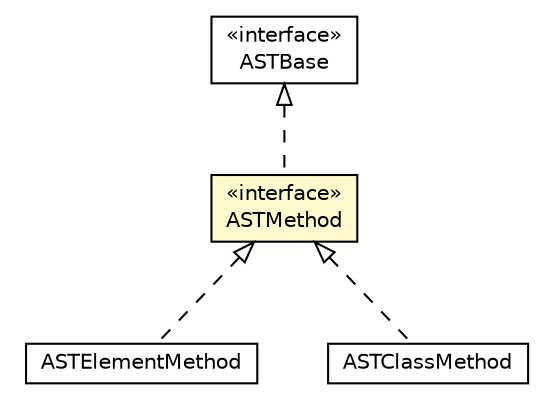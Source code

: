#!/usr/local/bin/dot
#
# Class diagram 
# Generated by UMLGraph version 5.1 (http://www.umlgraph.org/)
#

digraph G {
	edge [fontname="Helvetica",fontsize=10,labelfontname="Helvetica",labelfontsize=10];
	node [fontname="Helvetica",fontsize=10,shape=plaintext];
	nodesep=0.25;
	ranksep=0.5;
	// org.androidtransfuse.analysis.adapter.ASTElementMethod
	c37201 [label=<<table title="org.androidtransfuse.analysis.adapter.ASTElementMethod" border="0" cellborder="1" cellspacing="0" cellpadding="2" port="p" href="./ASTElementMethod.html">
		<tr><td><table border="0" cellspacing="0" cellpadding="1">
<tr><td align="center" balign="center"> ASTElementMethod </td></tr>
		</table></td></tr>
		</table>>, fontname="Helvetica", fontcolor="black", fontsize=10.0];
	// org.androidtransfuse.analysis.adapter.ASTBase
	c37213 [label=<<table title="org.androidtransfuse.analysis.adapter.ASTBase" border="0" cellborder="1" cellspacing="0" cellpadding="2" port="p" href="./ASTBase.html">
		<tr><td><table border="0" cellspacing="0" cellpadding="1">
<tr><td align="center" balign="center"> &#171;interface&#187; </td></tr>
<tr><td align="center" balign="center"> ASTBase </td></tr>
		</table></td></tr>
		</table>>, fontname="Helvetica", fontcolor="black", fontsize=10.0];
	// org.androidtransfuse.analysis.adapter.ASTMethod
	c37216 [label=<<table title="org.androidtransfuse.analysis.adapter.ASTMethod" border="0" cellborder="1" cellspacing="0" cellpadding="2" port="p" bgcolor="lemonChiffon" href="./ASTMethod.html">
		<tr><td><table border="0" cellspacing="0" cellpadding="1">
<tr><td align="center" balign="center"> &#171;interface&#187; </td></tr>
<tr><td align="center" balign="center"> ASTMethod </td></tr>
		</table></td></tr>
		</table>>, fontname="Helvetica", fontcolor="black", fontsize=10.0];
	// org.androidtransfuse.analysis.adapter.ASTClassMethod
	c37219 [label=<<table title="org.androidtransfuse.analysis.adapter.ASTClassMethod" border="0" cellborder="1" cellspacing="0" cellpadding="2" port="p" href="./ASTClassMethod.html">
		<tr><td><table border="0" cellspacing="0" cellpadding="1">
<tr><td align="center" balign="center"> ASTClassMethod </td></tr>
		</table></td></tr>
		</table>>, fontname="Helvetica", fontcolor="black", fontsize=10.0];
	//org.androidtransfuse.analysis.adapter.ASTElementMethod implements org.androidtransfuse.analysis.adapter.ASTMethod
	c37216:p -> c37201:p [dir=back,arrowtail=empty,style=dashed];
	//org.androidtransfuse.analysis.adapter.ASTMethod implements org.androidtransfuse.analysis.adapter.ASTBase
	c37213:p -> c37216:p [dir=back,arrowtail=empty,style=dashed];
	//org.androidtransfuse.analysis.adapter.ASTClassMethod implements org.androidtransfuse.analysis.adapter.ASTMethod
	c37216:p -> c37219:p [dir=back,arrowtail=empty,style=dashed];
}


